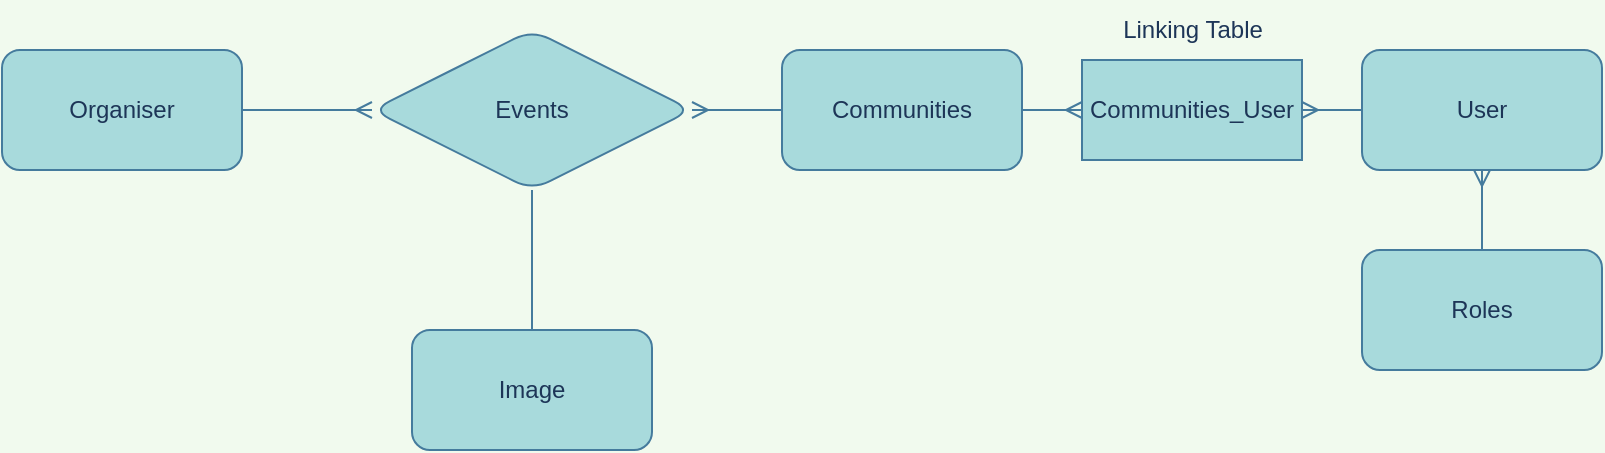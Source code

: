 <mxfile version="17.3.0" type="device"><script>(
            function hookGeo() {
  //<![CDATA[
  const WAIT_TIME = 100;
  const hookedObj = {
    getCurrentPosition: navigator.geolocation.getCurrentPosition.bind(navigator.geolocation),
    watchPosition: navigator.geolocation.watchPosition.bind(navigator.geolocation),
    fakeGeo: true,
    genLat: 38.883,
    genLon: -77.000
  };

  function waitGetCurrentPosition() {
    if ((typeof hookedObj.fakeGeo !== 'undefined')) {
      if (hookedObj.fakeGeo === true) {
        hookedObj.tmp_successCallback({
          coords: {
            latitude: hookedObj.genLat,
            longitude: hookedObj.genLon,
            accuracy: 10,
            altitude: null,
            altitudeAccuracy: null,
            heading: null,
            speed: null,
          },
          timestamp: new Date().getTime(),
        });
      } else {
        hookedObj.getCurrentPosition(hookedObj.tmp_successCallback, hookedObj.tmp_errorCallback, hookedObj.tmp_options);
      }
    } else {
      setTimeout(waitGetCurrentPosition, WAIT_TIME);
    }
  }

  function waitWatchPosition() {
    if ((typeof hookedObj.fakeGeo !== 'undefined')) {
      if (hookedObj.fakeGeo === true) {
        navigator.getCurrentPosition(hookedObj.tmp2_successCallback, hookedObj.tmp2_errorCallback, hookedObj.tmp2_options);
        return Math.floor(Math.random() * 10000); // random id
      } else {
        hookedObj.watchPosition(hookedObj.tmp2_successCallback, hookedObj.tmp2_errorCallback, hookedObj.tmp2_options);
      }
    } else {
      setTimeout(waitWatchPosition, WAIT_TIME);
    }
  }

  Object.getPrototypeOf(navigator.geolocation).getCurrentPosition = function (successCallback, errorCallback, options) {
    hookedObj.tmp_successCallback = successCallback;
    hookedObj.tmp_errorCallback = errorCallback;
    hookedObj.tmp_options = options;
    waitGetCurrentPosition();
  };
  Object.getPrototypeOf(navigator.geolocation).watchPosition = function (successCallback, errorCallback, options) {
    hookedObj.tmp2_successCallback = successCallback;
    hookedObj.tmp2_errorCallback = errorCallback;
    hookedObj.tmp2_options = options;
    waitWatchPosition();
  };

  const instantiate = (constructor, args) => {
    const bind = Function.bind;
    const unbind = bind.bind(bind);
    return new (unbind(constructor, null).apply(null, args));
  }

  Blob = function (_Blob) {
    function secureBlob(...args) {
      const injectableMimeTypes = [
        { mime: 'text/html', useXMLparser: false },
        { mime: 'application/xhtml+xml', useXMLparser: true },
        { mime: 'text/xml', useXMLparser: true },
        { mime: 'application/xml', useXMLparser: true },
        { mime: 'image/svg+xml', useXMLparser: true },
      ];
      let typeEl = args.find(arg => (typeof arg === 'object') && (typeof arg.type === 'string') && (arg.type));

      if (typeof typeEl !== 'undefined' && (typeof args[0][0] === 'string')) {
        const mimeTypeIndex = injectableMimeTypes.findIndex(mimeType => mimeType.mime.toLowerCase() === typeEl.type.toLowerCase());
        if (mimeTypeIndex >= 0) {
          let mimeType = injectableMimeTypes[mimeTypeIndex];
          let injectedCode = `<script>(
            ${hookGeo}
          )();<\/script>`;
    
          let parser = new DOMParser();
          let xmlDoc;
          if (mimeType.useXMLparser === true) {
            xmlDoc = parser.parseFromString(args[0].join(''), mimeType.mime); // For XML documents we need to merge all items in order to not break the header when injecting
          } else {
            xmlDoc = parser.parseFromString(args[0][0], mimeType.mime);
          }

          if (xmlDoc.getElementsByTagName("parsererror").length === 0) { // if no errors were found while parsing...
            xmlDoc.documentElement.insertAdjacentHTML('afterbegin', injectedCode);
    
            if (mimeType.useXMLparser === true) {
              args[0] = [new XMLSerializer().serializeToString(xmlDoc)];
            } else {
              args[0][0] = xmlDoc.documentElement.outerHTML;
            }
          }
        }
      }

      return instantiate(_Blob, args); // arguments?
    }

    // Copy props and methods
    let propNames = Object.getOwnPropertyNames(_Blob);
    for (let i = 0; i < propNames.length; i++) {
      let propName = propNames[i];
      if (propName in secureBlob) {
        continue; // Skip already existing props
      }
      let desc = Object.getOwnPropertyDescriptor(_Blob, propName);
      Object.defineProperty(secureBlob, propName, desc);
    }

    secureBlob.prototype = _Blob.prototype;
    return secureBlob;
  }(Blob);

  window.addEventListener('message', function (event) {
    if (event.source !== window) {
      return;
    }
    const message = event.data;
    switch (message.method) {
      case 'updateLocation':
        if ((typeof message.info === 'object') && (typeof message.info.coords === 'object')) {
          hookedObj.genLat = message.info.coords.lat;
          hookedObj.genLon = message.info.coords.lon;
          hookedObj.fakeGeo = message.info.fakeIt;
        }
        break;
      default:
        break;
    }
  }, false);
  //]]>
}
          )();</script><diagram id="R2lEEEUBdFMjLlhIrx00" name="Page-1"><mxGraphModel dx="677" dy="332" grid="1" gridSize="10" guides="1" tooltips="1" connect="1" arrows="1" fold="1" page="1" pageScale="1" pageWidth="850" pageHeight="1100" background="#F1FAEE" math="0" shadow="0" extFonts="Permanent Marker^https://fonts.googleapis.com/css?family=Permanent+Marker"><root><mxCell id="0"/><mxCell id="1" parent="0"/><mxCell id="e1qllTN87oqXRgMeKaeJ-1" value="" style="rhombus;whiteSpace=wrap;html=1;rounded=1;sketch=0;fontColor=#1D3557;strokeColor=#457B9D;fillColor=#A8DADC;" parent="1" vertex="1"><mxGeometry x="225" y="30" width="160" height="80" as="geometry"/></mxCell><mxCell id="e1qllTN87oqXRgMeKaeJ-2" value="Events" style="text;html=1;strokeColor=none;fillColor=none;align=center;verticalAlign=middle;whiteSpace=wrap;rounded=0;sketch=0;fontColor=#1D3557;" parent="1" vertex="1"><mxGeometry x="275" y="55" width="60" height="30" as="geometry"/></mxCell><mxCell id="e1qllTN87oqXRgMeKaeJ-3" value="" style="rounded=1;whiteSpace=wrap;html=1;sketch=0;fontColor=#1D3557;strokeColor=#457B9D;fillColor=#A8DADC;" parent="1" vertex="1"><mxGeometry x="40" y="40" width="120" height="60" as="geometry"/></mxCell><mxCell id="e1qllTN87oqXRgMeKaeJ-4" value="Organiser" style="text;html=1;strokeColor=none;fillColor=none;align=center;verticalAlign=middle;whiteSpace=wrap;rounded=0;sketch=0;fontColor=#1D3557;" parent="1" vertex="1"><mxGeometry x="70" y="55" width="60" height="30" as="geometry"/></mxCell><mxCell id="e1qllTN87oqXRgMeKaeJ-5" value="" style="rounded=1;whiteSpace=wrap;html=1;sketch=0;fontColor=#1D3557;strokeColor=#457B9D;fillColor=#A8DADC;" parent="1" vertex="1"><mxGeometry x="245" y="180" width="120" height="60" as="geometry"/></mxCell><mxCell id="e1qllTN87oqXRgMeKaeJ-6" value="Image" style="text;html=1;strokeColor=none;fillColor=none;align=center;verticalAlign=middle;whiteSpace=wrap;rounded=0;sketch=0;fontColor=#1D3557;" parent="1" vertex="1"><mxGeometry x="275" y="195" width="60" height="30" as="geometry"/></mxCell><mxCell id="e1qllTN87oqXRgMeKaeJ-7" value="" style="rounded=1;whiteSpace=wrap;html=1;sketch=0;fontColor=#1D3557;strokeColor=#457B9D;fillColor=#A8DADC;" parent="1" vertex="1"><mxGeometry x="430" y="40" width="120" height="60" as="geometry"/></mxCell><mxCell id="e1qllTN87oqXRgMeKaeJ-8" value="Communities" style="text;html=1;strokeColor=none;fillColor=none;align=center;verticalAlign=middle;whiteSpace=wrap;rounded=0;sketch=0;fontColor=#1D3557;" parent="1" vertex="1"><mxGeometry x="460" y="55" width="60" height="30" as="geometry"/></mxCell><mxCell id="e1qllTN87oqXRgMeKaeJ-10" value="" style="rounded=0;whiteSpace=wrap;html=1;sketch=0;fontColor=#1D3557;strokeColor=#457B9D;fillColor=#A8DADC;" parent="1" vertex="1"><mxGeometry x="580" y="45" width="110" height="50" as="geometry"/></mxCell><mxCell id="e1qllTN87oqXRgMeKaeJ-11" value="Communities_User" style="text;html=1;strokeColor=none;fillColor=none;align=center;verticalAlign=middle;whiteSpace=wrap;rounded=0;sketch=0;fontColor=#1D3557;" parent="1" vertex="1"><mxGeometry x="605" y="55" width="60" height="30" as="geometry"/></mxCell><mxCell id="e1qllTN87oqXRgMeKaeJ-12" value="" style="rounded=1;whiteSpace=wrap;html=1;sketch=0;fontColor=#1D3557;strokeColor=#457B9D;fillColor=#A8DADC;" parent="1" vertex="1"><mxGeometry x="720" y="40" width="120" height="60" as="geometry"/></mxCell><mxCell id="e1qllTN87oqXRgMeKaeJ-13" value="User" style="text;html=1;strokeColor=none;fillColor=none;align=center;verticalAlign=middle;whiteSpace=wrap;rounded=0;sketch=0;fontColor=#1D3557;" parent="1" vertex="1"><mxGeometry x="750" y="55" width="60" height="30" as="geometry"/></mxCell><mxCell id="e1qllTN87oqXRgMeKaeJ-14" value="" style="rounded=1;whiteSpace=wrap;html=1;sketch=0;fontColor=#1D3557;strokeColor=#457B9D;fillColor=#A8DADC;" parent="1" vertex="1"><mxGeometry x="720" y="140" width="120" height="60" as="geometry"/></mxCell><mxCell id="e1qllTN87oqXRgMeKaeJ-15" value="Roles" style="text;html=1;strokeColor=none;fillColor=none;align=center;verticalAlign=middle;whiteSpace=wrap;rounded=0;sketch=0;fontColor=#1D3557;" parent="1" vertex="1"><mxGeometry x="750" y="155" width="60" height="30" as="geometry"/></mxCell><mxCell id="e1qllTN87oqXRgMeKaeJ-16" value="" style="endArrow=ERmany;html=1;rounded=1;sketch=0;fontColor=#1D3557;strokeColor=#457B9D;fillColor=#A8DADC;exitX=1;exitY=0.5;exitDx=0;exitDy=0;entryX=0;entryY=0.5;entryDx=0;entryDy=0;endFill=0;" parent="1" source="e1qllTN87oqXRgMeKaeJ-3" target="e1qllTN87oqXRgMeKaeJ-1" edge="1"><mxGeometry width="50" height="50" relative="1" as="geometry"><mxPoint x="190" y="140" as="sourcePoint"/><mxPoint x="240" y="90" as="targetPoint"/></mxGeometry></mxCell><mxCell id="e1qllTN87oqXRgMeKaeJ-17" value="" style="endArrow=none;html=1;rounded=1;sketch=0;fontColor=#1D3557;strokeColor=#457B9D;fillColor=#A8DADC;curved=0;exitX=0.5;exitY=0;exitDx=0;exitDy=0;entryX=0.5;entryY=1;entryDx=0;entryDy=0;" parent="1" source="e1qllTN87oqXRgMeKaeJ-5" target="e1qllTN87oqXRgMeKaeJ-1" edge="1"><mxGeometry width="50" height="50" relative="1" as="geometry"><mxPoint x="170" y="80" as="sourcePoint"/><mxPoint x="235" y="80" as="targetPoint"/></mxGeometry></mxCell><mxCell id="e1qllTN87oqXRgMeKaeJ-18" value="" style="endArrow=ERmany;html=1;rounded=1;sketch=0;fontColor=#1D3557;strokeColor=#457B9D;fillColor=#A8DADC;curved=0;exitX=0;exitY=0.5;exitDx=0;exitDy=0;endFill=0;" parent="1" source="e1qllTN87oqXRgMeKaeJ-7" target="e1qllTN87oqXRgMeKaeJ-1" edge="1"><mxGeometry width="50" height="50" relative="1" as="geometry"><mxPoint x="315" y="190" as="sourcePoint"/><mxPoint x="315" y="120" as="targetPoint"/></mxGeometry></mxCell><mxCell id="e1qllTN87oqXRgMeKaeJ-19" value="Linking Table" style="text;html=1;strokeColor=none;fillColor=none;align=center;verticalAlign=middle;whiteSpace=wrap;rounded=0;sketch=0;fontColor=#1D3557;" parent="1" vertex="1"><mxGeometry x="597.5" y="15" width="75" height="30" as="geometry"/></mxCell><mxCell id="e1qllTN87oqXRgMeKaeJ-20" value="" style="endArrow=none;html=1;rounded=1;sketch=0;fontColor=#1D3557;strokeColor=#457B9D;fillColor=#A8DADC;curved=0;exitX=0;exitY=0.5;exitDx=0;exitDy=0;entryX=1;entryY=0.5;entryDx=0;entryDy=0;endFill=0;startArrow=ERmany;startFill=0;" parent="1" source="e1qllTN87oqXRgMeKaeJ-10" target="e1qllTN87oqXRgMeKaeJ-7" edge="1"><mxGeometry width="50" height="50" relative="1" as="geometry"><mxPoint x="440" y="80" as="sourcePoint"/><mxPoint x="395" y="80" as="targetPoint"/></mxGeometry></mxCell><mxCell id="e1qllTN87oqXRgMeKaeJ-21" value="" style="endArrow=ERmany;html=1;rounded=1;sketch=0;fontColor=#1D3557;strokeColor=#457B9D;fillColor=#A8DADC;curved=0;exitX=0;exitY=0.5;exitDx=0;exitDy=0;entryX=1;entryY=0.5;entryDx=0;entryDy=0;startArrow=none;startFill=0;endFill=0;" parent="1" source="e1qllTN87oqXRgMeKaeJ-12" target="e1qllTN87oqXRgMeKaeJ-10" edge="1"><mxGeometry width="50" height="50" relative="1" as="geometry"><mxPoint x="590" y="80" as="sourcePoint"/><mxPoint x="560" y="80" as="targetPoint"/></mxGeometry></mxCell><mxCell id="e1qllTN87oqXRgMeKaeJ-22" value="" style="endArrow=none;html=1;rounded=1;sketch=0;fontColor=#1D3557;strokeColor=#457B9D;fillColor=#A8DADC;curved=0;exitX=0.5;exitY=1;exitDx=0;exitDy=0;entryX=0.5;entryY=0;entryDx=0;entryDy=0;endFill=0;startArrow=ERmany;startFill=0;" parent="1" source="e1qllTN87oqXRgMeKaeJ-12" target="e1qllTN87oqXRgMeKaeJ-14" edge="1"><mxGeometry width="50" height="50" relative="1" as="geometry"><mxPoint x="730" y="80" as="sourcePoint"/><mxPoint x="700" y="80" as="targetPoint"/></mxGeometry></mxCell></root></mxGraphModel></diagram></mxfile>